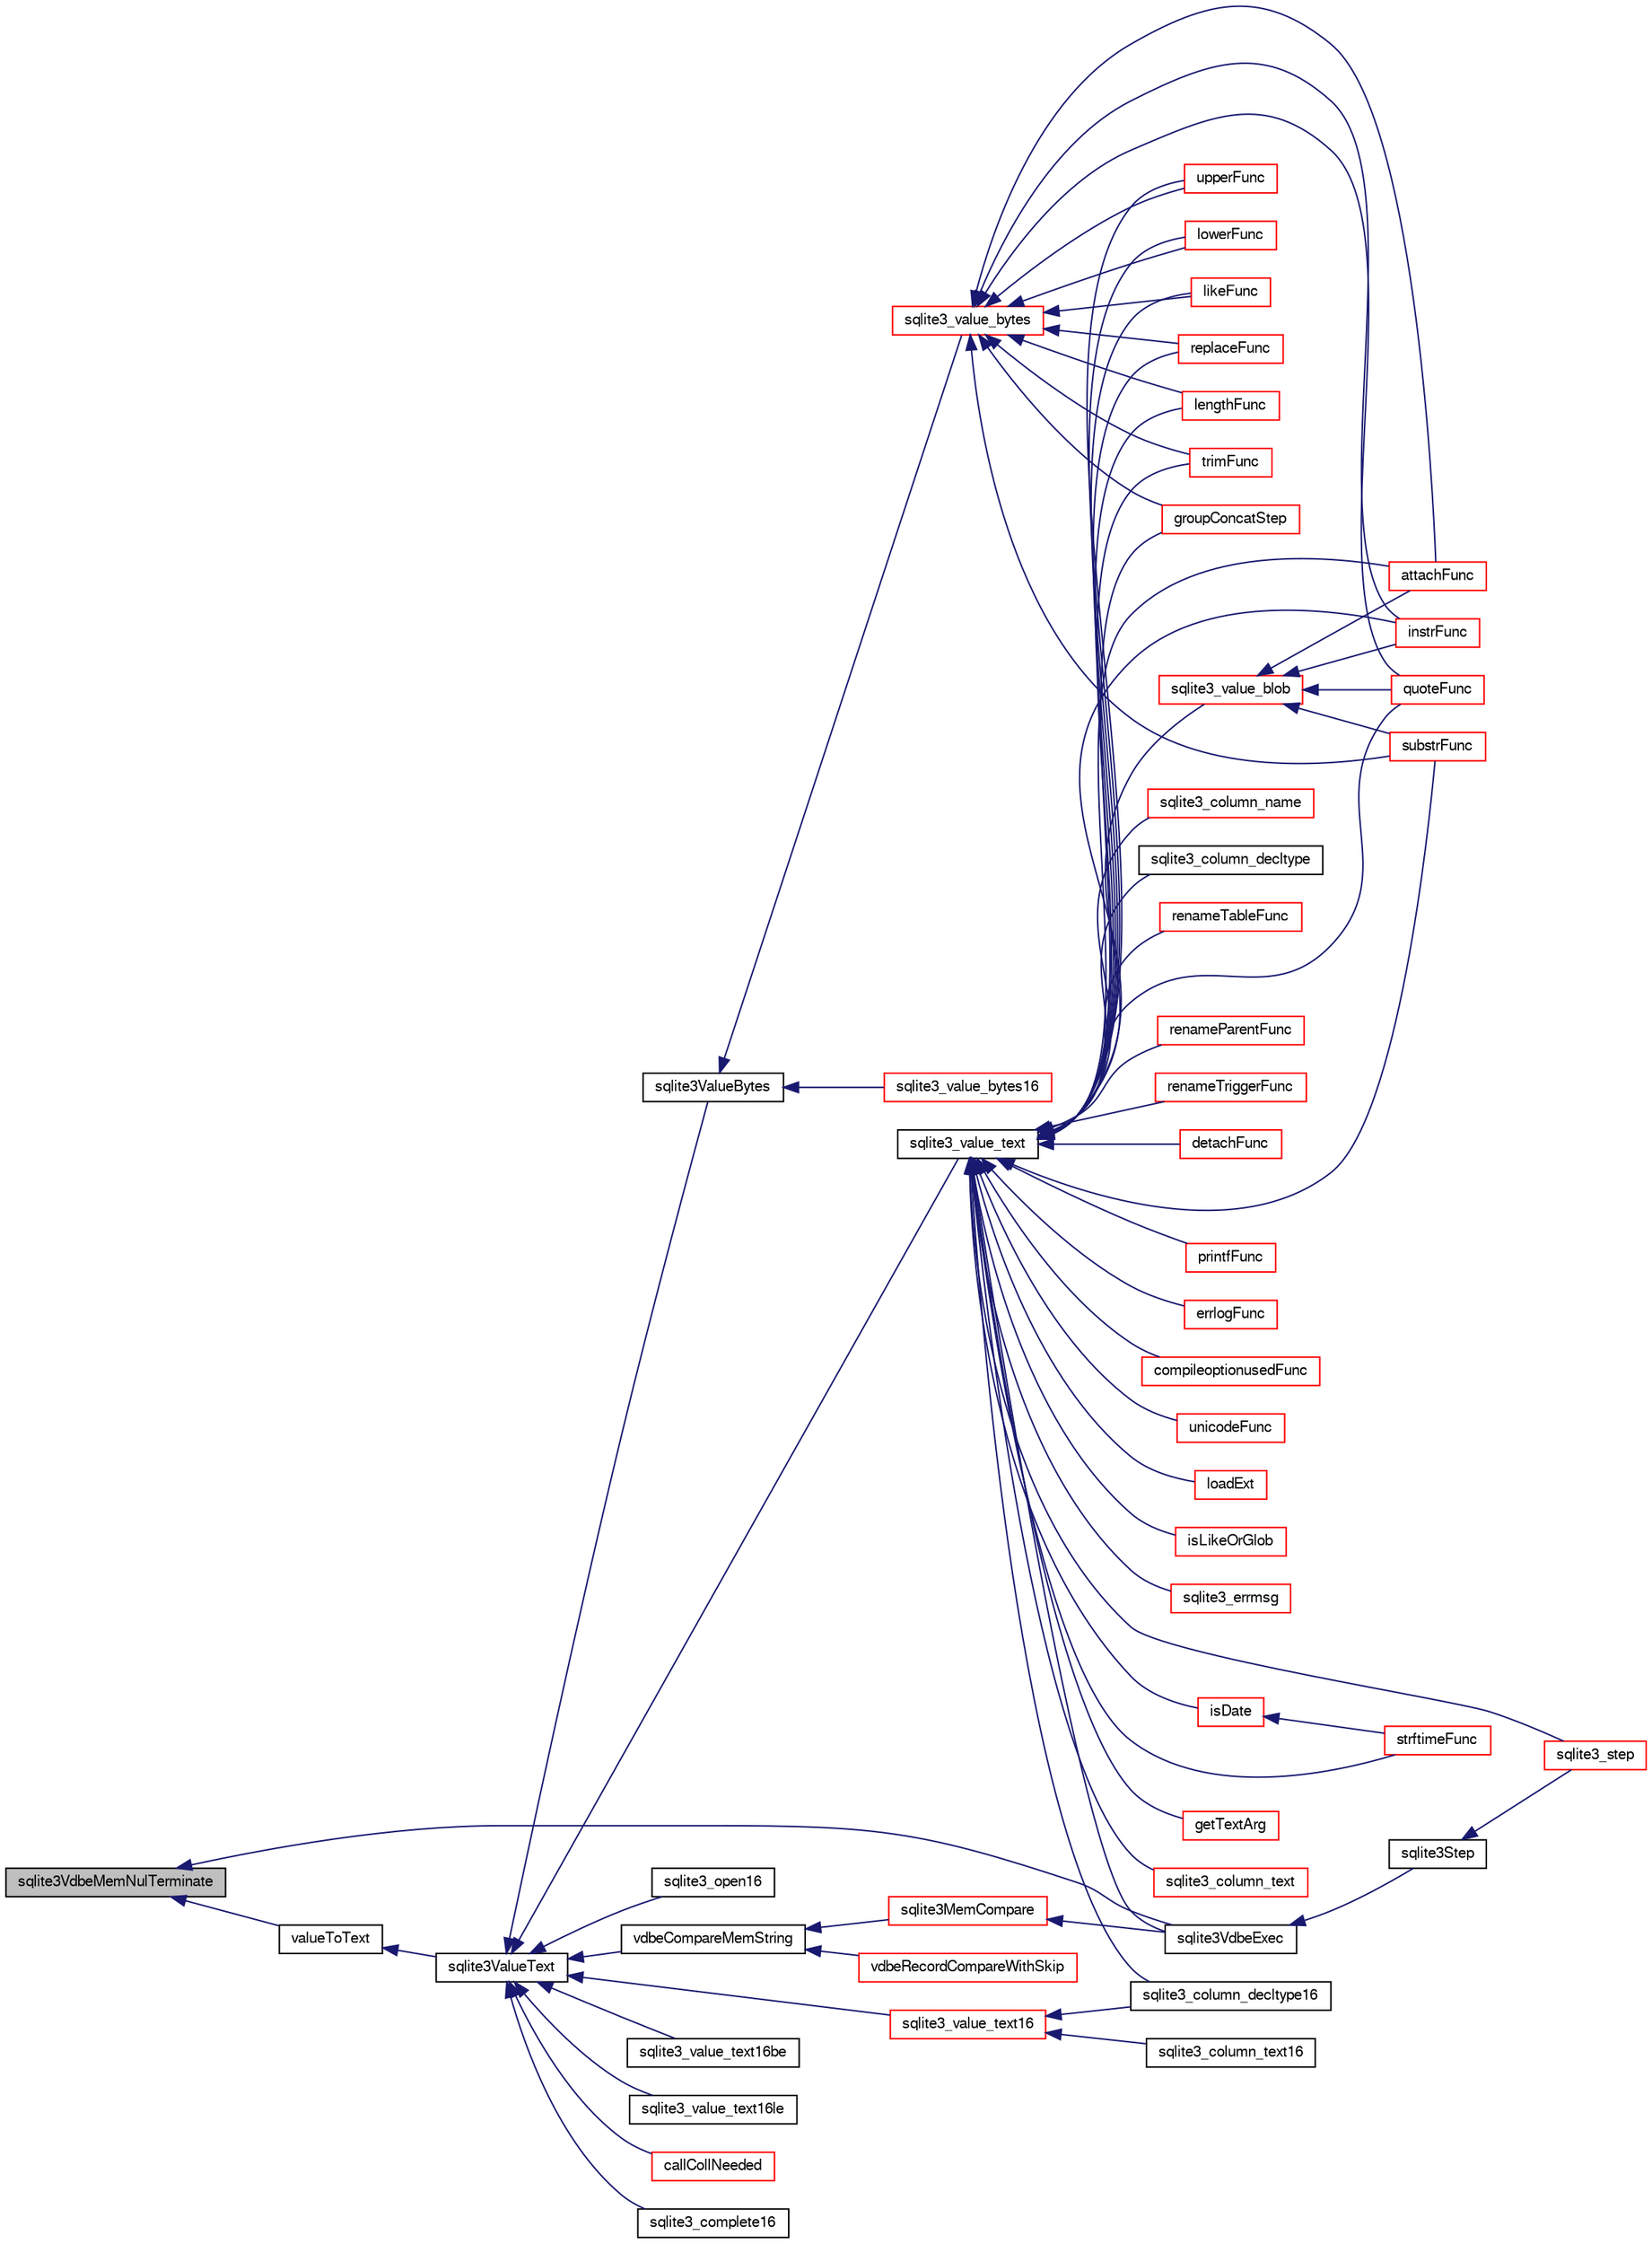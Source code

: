 digraph "sqlite3VdbeMemNulTerminate"
{
  edge [fontname="FreeSans",fontsize="10",labelfontname="FreeSans",labelfontsize="10"];
  node [fontname="FreeSans",fontsize="10",shape=record];
  rankdir="LR";
  Node773519 [label="sqlite3VdbeMemNulTerminate",height=0.2,width=0.4,color="black", fillcolor="grey75", style="filled", fontcolor="black"];
  Node773519 -> Node773520 [dir="back",color="midnightblue",fontsize="10",style="solid",fontname="FreeSans"];
  Node773520 [label="valueToText",height=0.2,width=0.4,color="black", fillcolor="white", style="filled",URL="$sqlite3_8c.html#abded1c4848e5c5901949c02af499044c"];
  Node773520 -> Node773521 [dir="back",color="midnightblue",fontsize="10",style="solid",fontname="FreeSans"];
  Node773521 [label="sqlite3ValueText",height=0.2,width=0.4,color="black", fillcolor="white", style="filled",URL="$sqlite3_8c.html#ad567a94e52d1adf81f4857fdba00a59b"];
  Node773521 -> Node773522 [dir="back",color="midnightblue",fontsize="10",style="solid",fontname="FreeSans"];
  Node773522 [label="sqlite3ValueBytes",height=0.2,width=0.4,color="black", fillcolor="white", style="filled",URL="$sqlite3_8c.html#a2eac906bf499092dbbbfbb47ae75ad06"];
  Node773522 -> Node773523 [dir="back",color="midnightblue",fontsize="10",style="solid",fontname="FreeSans"];
  Node773523 [label="sqlite3_value_bytes",height=0.2,width=0.4,color="red", fillcolor="white", style="filled",URL="$sqlite3_8h.html#aee6da873358a81b4bbbe1284f157b146"];
  Node773523 -> Node773554 [dir="back",color="midnightblue",fontsize="10",style="solid",fontname="FreeSans"];
  Node773554 [label="attachFunc",height=0.2,width=0.4,color="red", fillcolor="white", style="filled",URL="$sqlite3_8c.html#a69cb751a7da501b9a0aa37e0d7c3eaf7"];
  Node773523 -> Node773787 [dir="back",color="midnightblue",fontsize="10",style="solid",fontname="FreeSans"];
  Node773787 [label="lengthFunc",height=0.2,width=0.4,color="red", fillcolor="white", style="filled",URL="$sqlite3_8c.html#affdabf006c37c26a1c3e325badb83546"];
  Node773523 -> Node774298 [dir="back",color="midnightblue",fontsize="10",style="solid",fontname="FreeSans"];
  Node774298 [label="instrFunc",height=0.2,width=0.4,color="red", fillcolor="white", style="filled",URL="$sqlite3_8c.html#a8f86ca540b92ac28aaefaa126170cf8c"];
  Node773523 -> Node774249 [dir="back",color="midnightblue",fontsize="10",style="solid",fontname="FreeSans"];
  Node774249 [label="substrFunc",height=0.2,width=0.4,color="red", fillcolor="white", style="filled",URL="$sqlite3_8c.html#a8a8739d9af5589338113371e440b2734"];
  Node773523 -> Node774252 [dir="back",color="midnightblue",fontsize="10",style="solid",fontname="FreeSans"];
  Node774252 [label="upperFunc",height=0.2,width=0.4,color="red", fillcolor="white", style="filled",URL="$sqlite3_8c.html#a8f26e491f9fd893cdb476c577f39f260"];
  Node773523 -> Node774253 [dir="back",color="midnightblue",fontsize="10",style="solid",fontname="FreeSans"];
  Node774253 [label="lowerFunc",height=0.2,width=0.4,color="red", fillcolor="white", style="filled",URL="$sqlite3_8c.html#a37a07e2d7c0cb4c521e9c334596c89a7"];
  Node773523 -> Node774269 [dir="back",color="midnightblue",fontsize="10",style="solid",fontname="FreeSans"];
  Node774269 [label="likeFunc",height=0.2,width=0.4,color="red", fillcolor="white", style="filled",URL="$sqlite3_8c.html#a066cc91be49c444497acfa7f2e7dfbd3"];
  Node773523 -> Node774152 [dir="back",color="midnightblue",fontsize="10",style="solid",fontname="FreeSans"];
  Node774152 [label="quoteFunc",height=0.2,width=0.4,color="red", fillcolor="white", style="filled",URL="$sqlite3_8c.html#a8e64c0ef376144dfad6a4a3d499056b8"];
  Node773523 -> Node774229 [dir="back",color="midnightblue",fontsize="10",style="solid",fontname="FreeSans"];
  Node774229 [label="replaceFunc",height=0.2,width=0.4,color="red", fillcolor="white", style="filled",URL="$sqlite3_8c.html#a752b98a7c55d204c397a4902b49b1ce4"];
  Node773523 -> Node774258 [dir="back",color="midnightblue",fontsize="10",style="solid",fontname="FreeSans"];
  Node774258 [label="trimFunc",height=0.2,width=0.4,color="red", fillcolor="white", style="filled",URL="$sqlite3_8c.html#afad56dbe7f08139a630156e644b14704"];
  Node773523 -> Node774219 [dir="back",color="midnightblue",fontsize="10",style="solid",fontname="FreeSans"];
  Node774219 [label="groupConcatStep",height=0.2,width=0.4,color="red", fillcolor="white", style="filled",URL="$sqlite3_8c.html#a5267fc47d0a0d9a8f128c59d100e645d"];
  Node773522 -> Node774348 [dir="back",color="midnightblue",fontsize="10",style="solid",fontname="FreeSans"];
  Node774348 [label="sqlite3_value_bytes16",height=0.2,width=0.4,color="red", fillcolor="white", style="filled",URL="$sqlite3_8h.html#a71c25f7d8ae1cedf94aa4b09d9ff6de2"];
  Node773521 -> Node774350 [dir="back",color="midnightblue",fontsize="10",style="solid",fontname="FreeSans"];
  Node774350 [label="vdbeCompareMemString",height=0.2,width=0.4,color="black", fillcolor="white", style="filled",URL="$sqlite3_8c.html#afc618ccf0c8dc5c4de68c35c8b1613c1"];
  Node774350 -> Node774351 [dir="back",color="midnightblue",fontsize="10",style="solid",fontname="FreeSans"];
  Node774351 [label="sqlite3MemCompare",height=0.2,width=0.4,color="red", fillcolor="white", style="filled",URL="$sqlite3_8c.html#a89fc02818dc8eb6be452ea408164b5e3"];
  Node774351 -> Node773527 [dir="back",color="midnightblue",fontsize="10",style="solid",fontname="FreeSans"];
  Node773527 [label="sqlite3VdbeExec",height=0.2,width=0.4,color="black", fillcolor="white", style="filled",URL="$sqlite3_8c.html#a8ce40a614bdc56719c4d642b1e4dfb21"];
  Node773527 -> Node773528 [dir="back",color="midnightblue",fontsize="10",style="solid",fontname="FreeSans"];
  Node773528 [label="sqlite3Step",height=0.2,width=0.4,color="black", fillcolor="white", style="filled",URL="$sqlite3_8c.html#a3f2872e873e2758a4beedad1d5113554"];
  Node773528 -> Node773529 [dir="back",color="midnightblue",fontsize="10",style="solid",fontname="FreeSans"];
  Node773529 [label="sqlite3_step",height=0.2,width=0.4,color="red", fillcolor="white", style="filled",URL="$sqlite3_8h.html#ac1e491ce36b7471eb28387f7d3c74334"];
  Node774350 -> Node774378 [dir="back",color="midnightblue",fontsize="10",style="solid",fontname="FreeSans"];
  Node774378 [label="vdbeRecordCompareWithSkip",height=0.2,width=0.4,color="red", fillcolor="white", style="filled",URL="$sqlite3_8c.html#a3e4bfdbbc6a8b6120c6df742e0720078"];
  Node773521 -> Node774383 [dir="back",color="midnightblue",fontsize="10",style="solid",fontname="FreeSans"];
  Node774383 [label="sqlite3_value_text",height=0.2,width=0.4,color="black", fillcolor="white", style="filled",URL="$sqlite3_8h.html#a78e024c17b349c4d40fd82d0e02a4a2c"];
  Node774383 -> Node774266 [dir="back",color="midnightblue",fontsize="10",style="solid",fontname="FreeSans"];
  Node774266 [label="isDate",height=0.2,width=0.4,color="red", fillcolor="white", style="filled",URL="$sqlite3_8c.html#a88586fabfb5a2ee248ccf6f5dfb90904"];
  Node774266 -> Node774108 [dir="back",color="midnightblue",fontsize="10",style="solid",fontname="FreeSans"];
  Node774108 [label="strftimeFunc",height=0.2,width=0.4,color="red", fillcolor="white", style="filled",URL="$sqlite3_8c.html#af531defbf93ba3aef96decedeafb344f"];
  Node774383 -> Node774108 [dir="back",color="midnightblue",fontsize="10",style="solid",fontname="FreeSans"];
  Node774383 -> Node774384 [dir="back",color="midnightblue",fontsize="10",style="solid",fontname="FreeSans"];
  Node774384 [label="getTextArg",height=0.2,width=0.4,color="red", fillcolor="white", style="filled",URL="$sqlite3_8c.html#afbb41850423ef20071cefaab0431e04d"];
  Node774383 -> Node774296 [dir="back",color="midnightblue",fontsize="10",style="solid",fontname="FreeSans"];
  Node774296 [label="sqlite3_value_blob",height=0.2,width=0.4,color="red", fillcolor="white", style="filled",URL="$sqlite3_8h.html#ad1fe791079db4f1e36cabe30f66b0ad5"];
  Node774296 -> Node773554 [dir="back",color="midnightblue",fontsize="10",style="solid",fontname="FreeSans"];
  Node774296 -> Node774298 [dir="back",color="midnightblue",fontsize="10",style="solid",fontname="FreeSans"];
  Node774296 -> Node774249 [dir="back",color="midnightblue",fontsize="10",style="solid",fontname="FreeSans"];
  Node774296 -> Node774152 [dir="back",color="midnightblue",fontsize="10",style="solid",fontname="FreeSans"];
  Node774383 -> Node773529 [dir="back",color="midnightblue",fontsize="10",style="solid",fontname="FreeSans"];
  Node774383 -> Node774385 [dir="back",color="midnightblue",fontsize="10",style="solid",fontname="FreeSans"];
  Node774385 [label="sqlite3_column_text",height=0.2,width=0.4,color="red", fillcolor="white", style="filled",URL="$sqlite3_8h.html#a2f04c4c4fcf17f6e866236cce8c0d426"];
  Node774383 -> Node774386 [dir="back",color="midnightblue",fontsize="10",style="solid",fontname="FreeSans"];
  Node774386 [label="sqlite3_column_name",height=0.2,width=0.4,color="red", fillcolor="white", style="filled",URL="$sqlite3_8h.html#a01def208cc0075b490ec34c00e7b4294"];
  Node774383 -> Node774387 [dir="back",color="midnightblue",fontsize="10",style="solid",fontname="FreeSans"];
  Node774387 [label="sqlite3_column_decltype",height=0.2,width=0.4,color="black", fillcolor="white", style="filled",URL="$sqlite3_8h.html#a3cdf5e63589b1235030b6ad95f03d83b"];
  Node774383 -> Node774388 [dir="back",color="midnightblue",fontsize="10",style="solid",fontname="FreeSans"];
  Node774388 [label="sqlite3_column_decltype16",height=0.2,width=0.4,color="black", fillcolor="white", style="filled",URL="$sqlite3_8h.html#a73da44139548b1d8951c84ae59d3c12e"];
  Node774383 -> Node773527 [dir="back",color="midnightblue",fontsize="10",style="solid",fontname="FreeSans"];
  Node774383 -> Node774024 [dir="back",color="midnightblue",fontsize="10",style="solid",fontname="FreeSans"];
  Node774024 [label="renameTableFunc",height=0.2,width=0.4,color="red", fillcolor="white", style="filled",URL="$sqlite3_8c.html#aad60fbd27dbc13ef0d06ac3f2d2fc594"];
  Node774383 -> Node774026 [dir="back",color="midnightblue",fontsize="10",style="solid",fontname="FreeSans"];
  Node774026 [label="renameParentFunc",height=0.2,width=0.4,color="red", fillcolor="white", style="filled",URL="$sqlite3_8c.html#a8d4f2e761693277684d0a9b45812b73d"];
  Node774383 -> Node774027 [dir="back",color="midnightblue",fontsize="10",style="solid",fontname="FreeSans"];
  Node774027 [label="renameTriggerFunc",height=0.2,width=0.4,color="red", fillcolor="white", style="filled",URL="$sqlite3_8c.html#ad20a735ddb4907a5d46c017da75a3a12"];
  Node774383 -> Node773554 [dir="back",color="midnightblue",fontsize="10",style="solid",fontname="FreeSans"];
  Node774383 -> Node773740 [dir="back",color="midnightblue",fontsize="10",style="solid",fontname="FreeSans"];
  Node773740 [label="detachFunc",height=0.2,width=0.4,color="red", fillcolor="white", style="filled",URL="$sqlite3_8c.html#a2b3dd04cb87abd088926ab0082a60b77"];
  Node774383 -> Node773787 [dir="back",color="midnightblue",fontsize="10",style="solid",fontname="FreeSans"];
  Node774383 -> Node774298 [dir="back",color="midnightblue",fontsize="10",style="solid",fontname="FreeSans"];
  Node774383 -> Node774202 [dir="back",color="midnightblue",fontsize="10",style="solid",fontname="FreeSans"];
  Node774202 [label="printfFunc",height=0.2,width=0.4,color="red", fillcolor="white", style="filled",URL="$sqlite3_8c.html#a80ca21d434c7c5b6668bee721331dda8"];
  Node774383 -> Node774249 [dir="back",color="midnightblue",fontsize="10",style="solid",fontname="FreeSans"];
  Node774383 -> Node774252 [dir="back",color="midnightblue",fontsize="10",style="solid",fontname="FreeSans"];
  Node774383 -> Node774253 [dir="back",color="midnightblue",fontsize="10",style="solid",fontname="FreeSans"];
  Node774383 -> Node774269 [dir="back",color="midnightblue",fontsize="10",style="solid",fontname="FreeSans"];
  Node774383 -> Node774196 [dir="back",color="midnightblue",fontsize="10",style="solid",fontname="FreeSans"];
  Node774196 [label="errlogFunc",height=0.2,width=0.4,color="red", fillcolor="white", style="filled",URL="$sqlite3_8c.html#a56d5c8e1f0a43e4c9f8864c27065393f"];
  Node774383 -> Node774389 [dir="back",color="midnightblue",fontsize="10",style="solid",fontname="FreeSans"];
  Node774389 [label="compileoptionusedFunc",height=0.2,width=0.4,color="red", fillcolor="white", style="filled",URL="$sqlite3_8c.html#ab8caa7140383f5e738f29c859232145f"];
  Node774383 -> Node774152 [dir="back",color="midnightblue",fontsize="10",style="solid",fontname="FreeSans"];
  Node774383 -> Node774390 [dir="back",color="midnightblue",fontsize="10",style="solid",fontname="FreeSans"];
  Node774390 [label="unicodeFunc",height=0.2,width=0.4,color="red", fillcolor="white", style="filled",URL="$sqlite3_8c.html#a1d3d012cbe2276d8d713be80884db355"];
  Node774383 -> Node774229 [dir="back",color="midnightblue",fontsize="10",style="solid",fontname="FreeSans"];
  Node774383 -> Node774258 [dir="back",color="midnightblue",fontsize="10",style="solid",fontname="FreeSans"];
  Node774383 -> Node774097 [dir="back",color="midnightblue",fontsize="10",style="solid",fontname="FreeSans"];
  Node774097 [label="loadExt",height=0.2,width=0.4,color="red", fillcolor="white", style="filled",URL="$sqlite3_8c.html#a9f9125be634178265fb95e98b8304548"];
  Node774383 -> Node774219 [dir="back",color="midnightblue",fontsize="10",style="solid",fontname="FreeSans"];
  Node774383 -> Node773635 [dir="back",color="midnightblue",fontsize="10",style="solid",fontname="FreeSans"];
  Node773635 [label="isLikeOrGlob",height=0.2,width=0.4,color="red", fillcolor="white", style="filled",URL="$sqlite3_8c.html#a6c38e495198bf8976f68d1a6ebd74a50"];
  Node774383 -> Node774160 [dir="back",color="midnightblue",fontsize="10",style="solid",fontname="FreeSans"];
  Node774160 [label="sqlite3_errmsg",height=0.2,width=0.4,color="red", fillcolor="white", style="filled",URL="$sqlite3_8h.html#a837fcee5d377d9b9b1ba08b61a5bbb42"];
  Node773521 -> Node774391 [dir="back",color="midnightblue",fontsize="10",style="solid",fontname="FreeSans"];
  Node774391 [label="sqlite3_value_text16",height=0.2,width=0.4,color="red", fillcolor="white", style="filled",URL="$sqlite3_8h.html#ae934ba629bb0e085a2de4802990f00d1"];
  Node774391 -> Node774392 [dir="back",color="midnightblue",fontsize="10",style="solid",fontname="FreeSans"];
  Node774392 [label="sqlite3_column_text16",height=0.2,width=0.4,color="black", fillcolor="white", style="filled",URL="$sqlite3_8h.html#acd2186d1b5bf3662be539d0763dd3eb9"];
  Node774391 -> Node774388 [dir="back",color="midnightblue",fontsize="10",style="solid",fontname="FreeSans"];
  Node773521 -> Node774394 [dir="back",color="midnightblue",fontsize="10",style="solid",fontname="FreeSans"];
  Node774394 [label="sqlite3_value_text16be",height=0.2,width=0.4,color="black", fillcolor="white", style="filled",URL="$sqlite3_8h.html#af229071bebf3bca9a34476e439bb2d6f"];
  Node773521 -> Node774395 [dir="back",color="midnightblue",fontsize="10",style="solid",fontname="FreeSans"];
  Node774395 [label="sqlite3_value_text16le",height=0.2,width=0.4,color="black", fillcolor="white", style="filled",URL="$sqlite3_8h.html#a7077f9814bbfd409d14ed77ea35e5d86"];
  Node773521 -> Node774240 [dir="back",color="midnightblue",fontsize="10",style="solid",fontname="FreeSans"];
  Node774240 [label="callCollNeeded",height=0.2,width=0.4,color="red", fillcolor="white", style="filled",URL="$sqlite3_8c.html#a4b69d70c8956d161ab4ec05d87ae1054"];
  Node773521 -> Node774241 [dir="back",color="midnightblue",fontsize="10",style="solid",fontname="FreeSans"];
  Node774241 [label="sqlite3_complete16",height=0.2,width=0.4,color="black", fillcolor="white", style="filled",URL="$sqlite3_8h.html#a3260341c2ef82787acca48414a1d03a1"];
  Node773521 -> Node773763 [dir="back",color="midnightblue",fontsize="10",style="solid",fontname="FreeSans"];
  Node773763 [label="sqlite3_open16",height=0.2,width=0.4,color="black", fillcolor="white", style="filled",URL="$sqlite3_8h.html#adbc401bb96713f32e553db32f6f3ca33"];
  Node773519 -> Node773527 [dir="back",color="midnightblue",fontsize="10",style="solid",fontname="FreeSans"];
}
